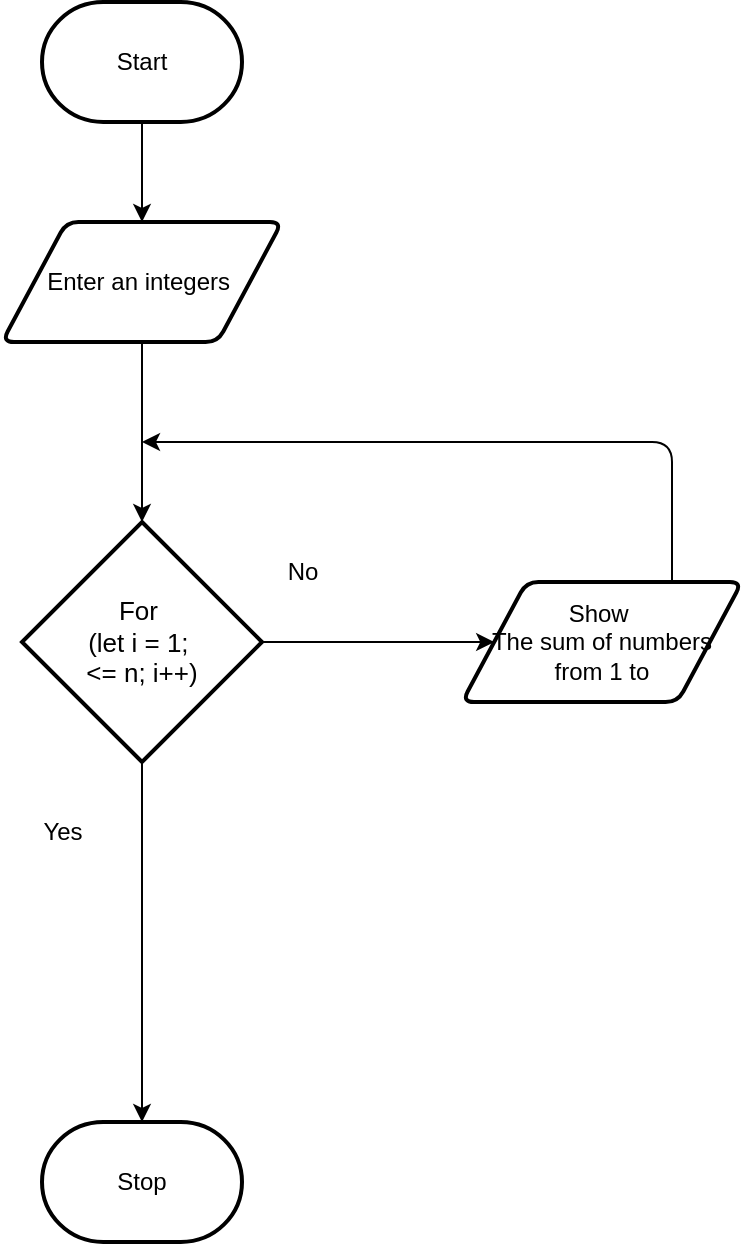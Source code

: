 <mxfile>
    <diagram id="HIP3nbAZw_EuaXWnEj3U" name="Page-1">
        <mxGraphModel dx="808" dy="475" grid="1" gridSize="10" guides="1" tooltips="1" connect="1" arrows="1" fold="1" page="1" pageScale="1" pageWidth="850" pageHeight="1100" math="0" shadow="0">
            <root>
                <mxCell id="0"/>
                <mxCell id="1" parent="0"/>
                <mxCell id="5" value="" style="edgeStyle=none;html=1;" edge="1" parent="1" source="2" target="4">
                    <mxGeometry relative="1" as="geometry"/>
                </mxCell>
                <mxCell id="2" value="Start" style="strokeWidth=2;html=1;shape=mxgraph.flowchart.terminator;whiteSpace=wrap;" parent="1" vertex="1">
                    <mxGeometry x="160" y="120" width="100" height="60" as="geometry"/>
                </mxCell>
                <mxCell id="3" value="Stop" style="strokeWidth=2;html=1;shape=mxgraph.flowchart.terminator;whiteSpace=wrap;" parent="1" vertex="1">
                    <mxGeometry x="160" y="680" width="100" height="60" as="geometry"/>
                </mxCell>
                <mxCell id="7" value="" style="edgeStyle=none;html=1;entryX=0.5;entryY=0;entryDx=0;entryDy=0;entryPerimeter=0;" edge="1" parent="1" source="4" target="14">
                    <mxGeometry relative="1" as="geometry">
                        <mxPoint x="210" y="360" as="targetPoint"/>
                    </mxGeometry>
                </mxCell>
                <mxCell id="4" value="Enter an integers&amp;nbsp;" style="shape=parallelogram;html=1;strokeWidth=2;perimeter=parallelogramPerimeter;whiteSpace=wrap;rounded=1;arcSize=12;size=0.23;" vertex="1" parent="1">
                    <mxGeometry x="140" y="230" width="140" height="60" as="geometry"/>
                </mxCell>
                <mxCell id="8" style="edgeStyle=none;html=1;entryX=0.5;entryY=0;entryDx=0;entryDy=0;entryPerimeter=0;exitX=0.5;exitY=1;exitDx=0;exitDy=0;exitPerimeter=0;" edge="1" parent="1" source="14" target="3">
                    <mxGeometry relative="1" as="geometry">
                        <mxPoint x="210" y="650" as="targetPoint"/>
                        <mxPoint x="210" y="520" as="sourcePoint"/>
                    </mxGeometry>
                </mxCell>
                <mxCell id="9" style="edgeStyle=none;html=1;entryX=0;entryY=0.5;entryDx=0;entryDy=0;exitX=1;exitY=0.5;exitDx=0;exitDy=0;exitPerimeter=0;" edge="1" parent="1" source="14" target="12">
                    <mxGeometry relative="1" as="geometry">
                        <mxPoint x="370" y="410" as="targetPoint"/>
                        <mxPoint x="280" y="440" as="sourcePoint"/>
                        <Array as="points">
                            <mxPoint x="350" y="440"/>
                        </Array>
                    </mxGeometry>
                </mxCell>
                <mxCell id="10" value="No" style="text;html=1;align=center;verticalAlign=middle;resizable=0;points=[];autosize=1;strokeColor=none;fillColor=none;" vertex="1" parent="1">
                    <mxGeometry x="270" y="390" width="40" height="30" as="geometry"/>
                </mxCell>
                <mxCell id="11" value="Yes" style="text;html=1;align=center;verticalAlign=middle;resizable=0;points=[];autosize=1;strokeColor=none;fillColor=none;" vertex="1" parent="1">
                    <mxGeometry x="150" y="520" width="40" height="30" as="geometry"/>
                </mxCell>
                <mxCell id="16" style="edgeStyle=none;html=1;fontSize=13;fontColor=#FFFFFF;exitX=0.75;exitY=0;exitDx=0;exitDy=0;" edge="1" parent="1" source="12">
                    <mxGeometry relative="1" as="geometry">
                        <mxPoint x="210" y="340" as="targetPoint"/>
                        <mxPoint x="450" y="380" as="sourcePoint"/>
                        <Array as="points">
                            <mxPoint x="475" y="340"/>
                        </Array>
                    </mxGeometry>
                </mxCell>
                <mxCell id="12" value="Show&amp;nbsp;&lt;br&gt;The sum of numbers&lt;br&gt;&amp;nbsp;from 1 to&amp;nbsp;" style="shape=parallelogram;html=1;strokeWidth=2;perimeter=parallelogramPerimeter;whiteSpace=wrap;rounded=1;arcSize=12;size=0.23;" vertex="1" parent="1">
                    <mxGeometry x="370" y="410" width="140" height="60" as="geometry"/>
                </mxCell>
                <mxCell id="14" value="&lt;font color=&quot;#000000&quot;&gt;For&amp;nbsp;&lt;br&gt;(let i = 1;&amp;nbsp;&lt;br&gt;&amp;lt;= n; i++)&lt;/font&gt;" style="strokeWidth=2;html=1;shape=mxgraph.flowchart.decision;whiteSpace=wrap;labelBackgroundColor=none;fontSize=13;fontColor=#FFFFFF;" vertex="1" parent="1">
                    <mxGeometry x="150" y="380" width="120" height="120" as="geometry"/>
                </mxCell>
                <mxCell id="17" value="Update the index i by adding 1&amp;nbsp;" style="text;html=1;align=center;verticalAlign=middle;resizable=0;points=[];autosize=1;strokeColor=none;fillColor=none;fontSize=13;fontColor=#FFFFFF;" vertex="1" parent="1">
                    <mxGeometry x="250" y="305" width="200" height="30" as="geometry"/>
                </mxCell>
            </root>
        </mxGraphModel>
    </diagram>
</mxfile>